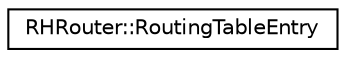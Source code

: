digraph "Graphical Class Hierarchy"
{
 // LATEX_PDF_SIZE
  edge [fontname="Helvetica",fontsize="10",labelfontname="Helvetica",labelfontsize="10"];
  node [fontname="Helvetica",fontsize="10",shape=record];
  rankdir="LR";
  Node0 [label="RHRouter::RoutingTableEntry",height=0.2,width=0.4,color="black", fillcolor="white", style="filled",URL="$struct_r_h_router_1_1_routing_table_entry.html",tooltip="Defines an entry in the routing table."];
}
